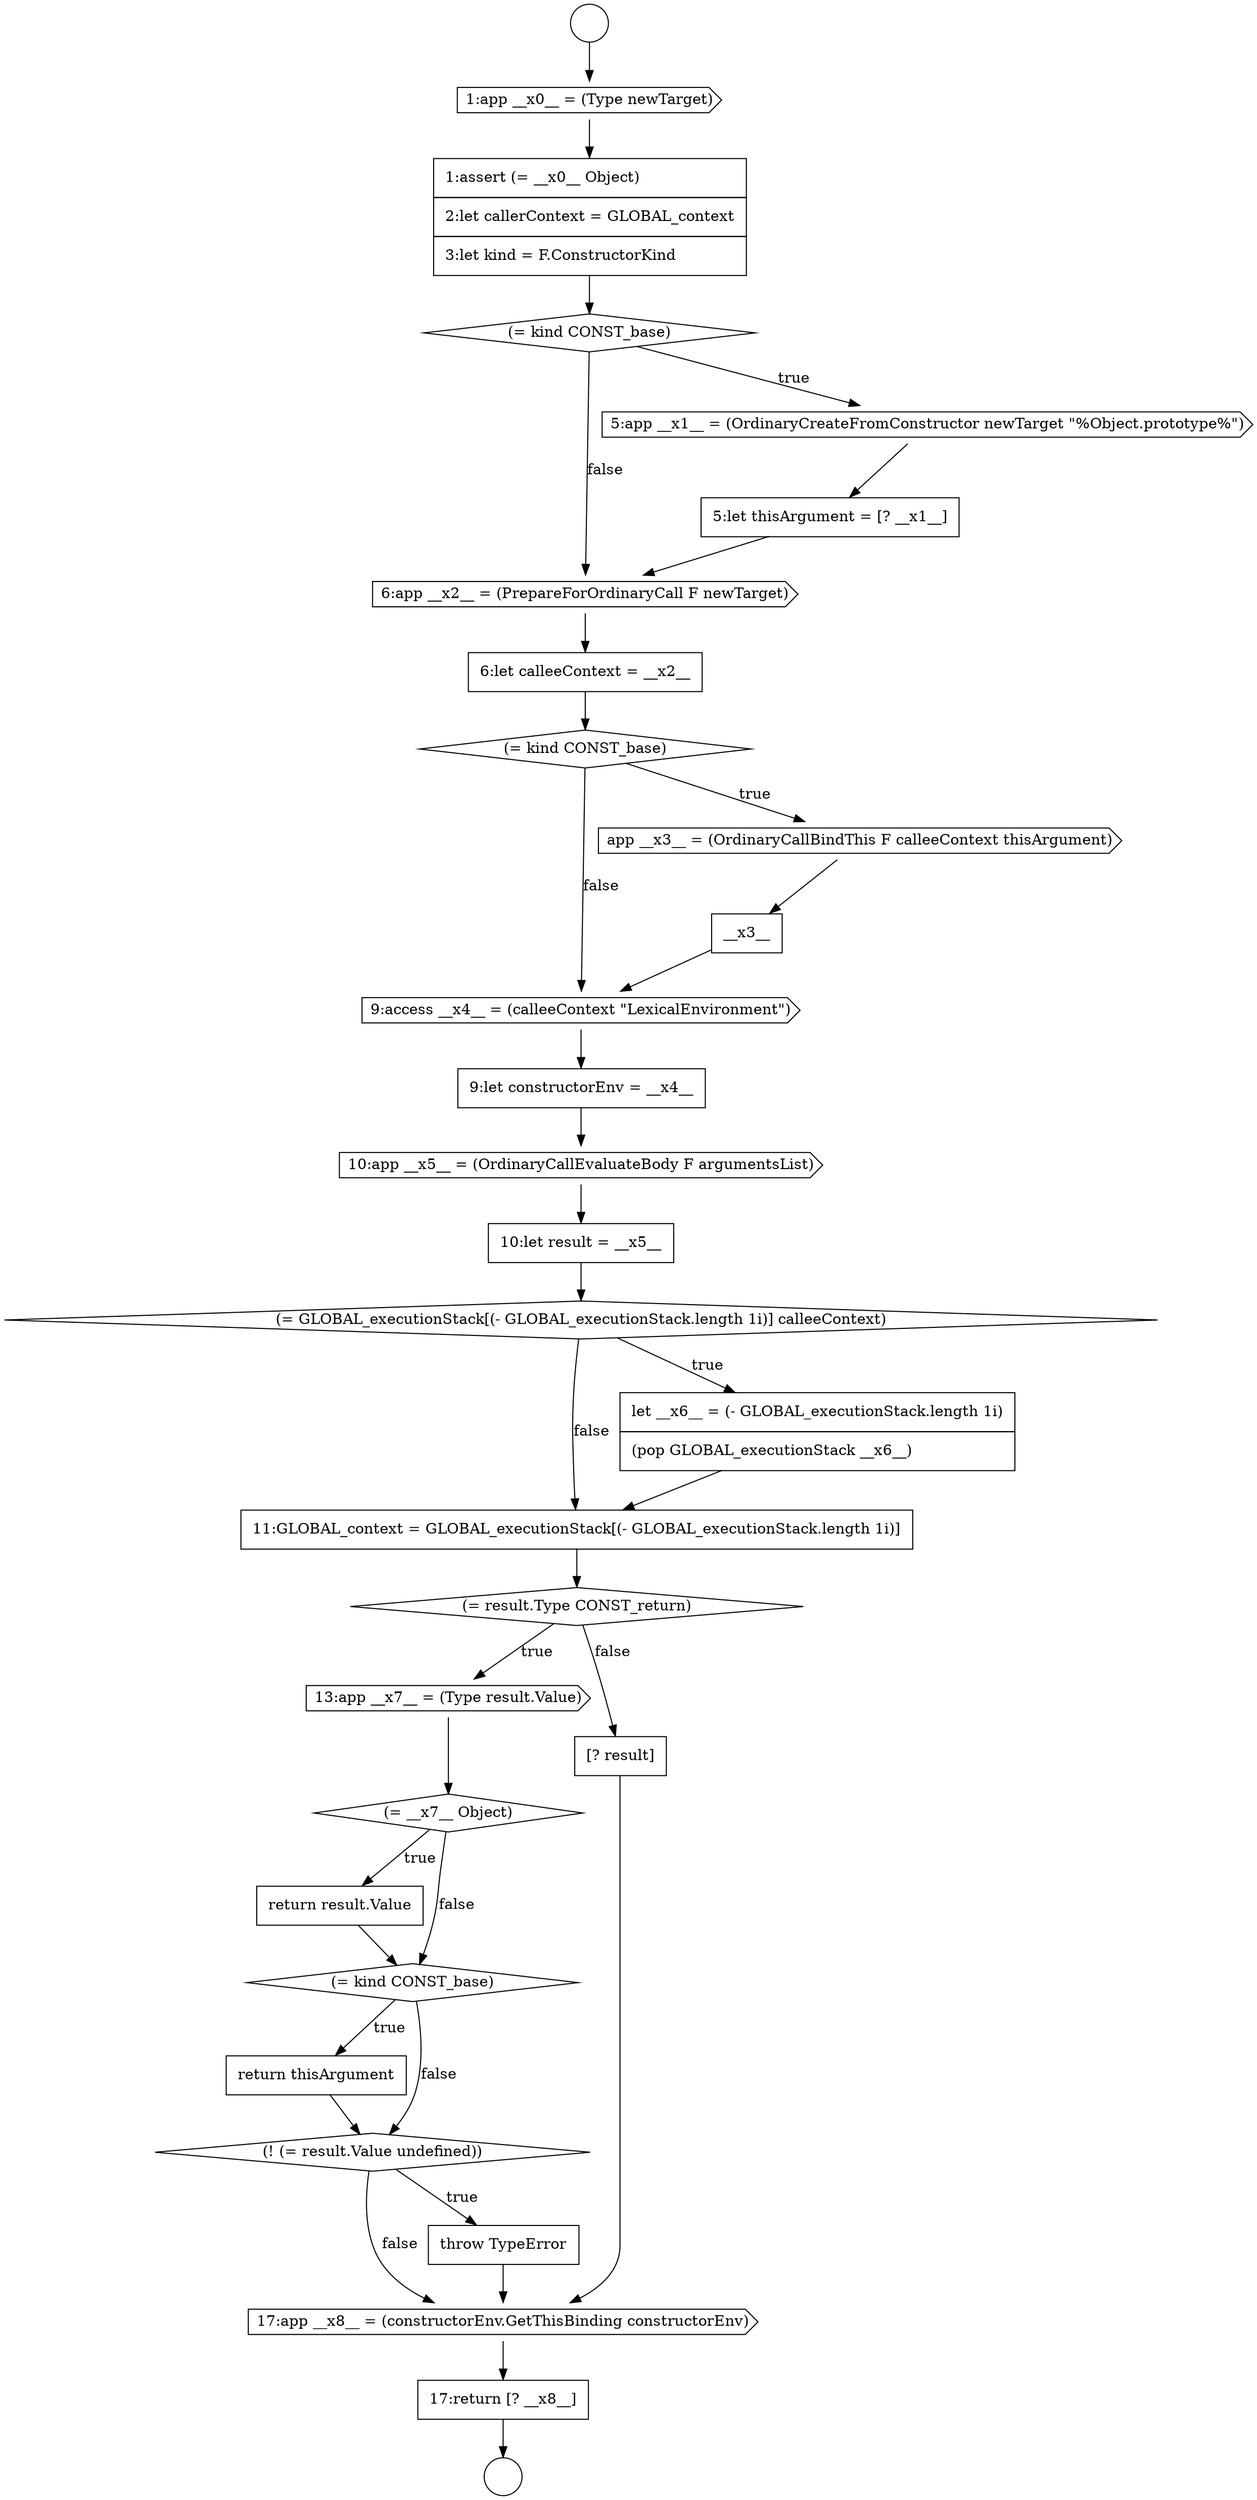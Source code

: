 digraph {
  node2306 [shape=none, margin=0, label=<<font color="black">
    <table border="0" cellborder="1" cellspacing="0" cellpadding="10">
      <tr><td align="left">5:let thisArgument = [? __x1__]</td></tr>
    </table>
  </font>> color="black" fillcolor="white" style=filled]
  node2309 [shape=diamond, label=<<font color="black">(= kind CONST_base)</font>> color="black" fillcolor="white" style=filled]
  node2316 [shape=diamond, label=<<font color="black">(= GLOBAL_executionStack[(- GLOBAL_executionStack.length 1i)] calleeContext)</font>> color="black" fillcolor="white" style=filled]
  node2328 [shape=cds, label=<<font color="black">17:app __x8__ = (constructorEnv.GetThisBinding constructorEnv)</font>> color="black" fillcolor="white" style=filled]
  node2301 [shape=circle label=" " color="black" fillcolor="white" style=filled]
  node2324 [shape=none, margin=0, label=<<font color="black">
    <table border="0" cellborder="1" cellspacing="0" cellpadding="10">
      <tr><td align="left">return thisArgument</td></tr>
    </table>
  </font>> color="black" fillcolor="white" style=filled]
  node2307 [shape=cds, label=<<font color="black">6:app __x2__ = (PrepareForOrdinaryCall F newTarget)</font>> color="black" fillcolor="white" style=filled]
  node2300 [shape=circle label=" " color="black" fillcolor="white" style=filled]
  node2304 [shape=diamond, label=<<font color="black">(= kind CONST_base)</font>> color="black" fillcolor="white" style=filled]
  node2311 [shape=none, margin=0, label=<<font color="black">
    <table border="0" cellborder="1" cellspacing="0" cellpadding="10">
      <tr><td align="left">__x3__</td></tr>
    </table>
  </font>> color="black" fillcolor="white" style=filled]
  node2303 [shape=none, margin=0, label=<<font color="black">
    <table border="0" cellborder="1" cellspacing="0" cellpadding="10">
      <tr><td align="left">1:assert (= __x0__ Object)</td></tr>
      <tr><td align="left">2:let callerContext = GLOBAL_context</td></tr>
      <tr><td align="left">3:let kind = F.ConstructorKind</td></tr>
    </table>
  </font>> color="black" fillcolor="white" style=filled]
  node2318 [shape=none, margin=0, label=<<font color="black">
    <table border="0" cellborder="1" cellspacing="0" cellpadding="10">
      <tr><td align="left">11:GLOBAL_context = GLOBAL_executionStack[(- GLOBAL_executionStack.length 1i)]</td></tr>
    </table>
  </font>> color="black" fillcolor="white" style=filled]
  node2322 [shape=none, margin=0, label=<<font color="black">
    <table border="0" cellborder="1" cellspacing="0" cellpadding="10">
      <tr><td align="left">return result.Value</td></tr>
    </table>
  </font>> color="black" fillcolor="white" style=filled]
  node2320 [shape=cds, label=<<font color="black">13:app __x7__ = (Type result.Value)</font>> color="black" fillcolor="white" style=filled]
  node2315 [shape=none, margin=0, label=<<font color="black">
    <table border="0" cellborder="1" cellspacing="0" cellpadding="10">
      <tr><td align="left">10:let result = __x5__</td></tr>
    </table>
  </font>> color="black" fillcolor="white" style=filled]
  node2302 [shape=cds, label=<<font color="black">1:app __x0__ = (Type newTarget)</font>> color="black" fillcolor="white" style=filled]
  node2321 [shape=diamond, label=<<font color="black">(= __x7__ Object)</font>> color="black" fillcolor="white" style=filled]
  node2327 [shape=none, margin=0, label=<<font color="black">
    <table border="0" cellborder="1" cellspacing="0" cellpadding="10">
      <tr><td align="left">[? result]</td></tr>
    </table>
  </font>> color="black" fillcolor="white" style=filled]
  node2313 [shape=none, margin=0, label=<<font color="black">
    <table border="0" cellborder="1" cellspacing="0" cellpadding="10">
      <tr><td align="left">9:let constructorEnv = __x4__</td></tr>
    </table>
  </font>> color="black" fillcolor="white" style=filled]
  node2323 [shape=diamond, label=<<font color="black">(= kind CONST_base)</font>> color="black" fillcolor="white" style=filled]
  node2312 [shape=cds, label=<<font color="black">9:access __x4__ = (calleeContext &quot;LexicalEnvironment&quot;)</font>> color="black" fillcolor="white" style=filled]
  node2317 [shape=none, margin=0, label=<<font color="black">
    <table border="0" cellborder="1" cellspacing="0" cellpadding="10">
      <tr><td align="left">let __x6__ = (- GLOBAL_executionStack.length 1i)</td></tr>
      <tr><td align="left">(pop GLOBAL_executionStack __x6__)</td></tr>
    </table>
  </font>> color="black" fillcolor="white" style=filled]
  node2326 [shape=none, margin=0, label=<<font color="black">
    <table border="0" cellborder="1" cellspacing="0" cellpadding="10">
      <tr><td align="left">throw TypeError</td></tr>
    </table>
  </font>> color="black" fillcolor="white" style=filled]
  node2308 [shape=none, margin=0, label=<<font color="black">
    <table border="0" cellborder="1" cellspacing="0" cellpadding="10">
      <tr><td align="left">6:let calleeContext = __x2__</td></tr>
    </table>
  </font>> color="black" fillcolor="white" style=filled]
  node2319 [shape=diamond, label=<<font color="black">(= result.Type CONST_return)</font>> color="black" fillcolor="white" style=filled]
  node2314 [shape=cds, label=<<font color="black">10:app __x5__ = (OrdinaryCallEvaluateBody F argumentsList)</font>> color="black" fillcolor="white" style=filled]
  node2329 [shape=none, margin=0, label=<<font color="black">
    <table border="0" cellborder="1" cellspacing="0" cellpadding="10">
      <tr><td align="left">17:return [? __x8__]</td></tr>
    </table>
  </font>> color="black" fillcolor="white" style=filled]
  node2310 [shape=cds, label=<<font color="black">app __x3__ = (OrdinaryCallBindThis F calleeContext thisArgument)</font>> color="black" fillcolor="white" style=filled]
  node2325 [shape=diamond, label=<<font color="black">(! (= result.Value undefined))</font>> color="black" fillcolor="white" style=filled]
  node2305 [shape=cds, label=<<font color="black">5:app __x1__ = (OrdinaryCreateFromConstructor newTarget &quot;%Object.prototype%&quot;)</font>> color="black" fillcolor="white" style=filled]
  node2316 -> node2317 [label=<<font color="black">true</font>> color="black"]
  node2316 -> node2318 [label=<<font color="black">false</font>> color="black"]
  node2325 -> node2326 [label=<<font color="black">true</font>> color="black"]
  node2325 -> node2328 [label=<<font color="black">false</font>> color="black"]
  node2304 -> node2305 [label=<<font color="black">true</font>> color="black"]
  node2304 -> node2307 [label=<<font color="black">false</font>> color="black"]
  node2306 -> node2307 [ color="black"]
  node2312 -> node2313 [ color="black"]
  node2303 -> node2304 [ color="black"]
  node2327 -> node2328 [ color="black"]
  node2319 -> node2320 [label=<<font color="black">true</font>> color="black"]
  node2319 -> node2327 [label=<<font color="black">false</font>> color="black"]
  node2300 -> node2302 [ color="black"]
  node2328 -> node2329 [ color="black"]
  node2310 -> node2311 [ color="black"]
  node2321 -> node2322 [label=<<font color="black">true</font>> color="black"]
  node2321 -> node2323 [label=<<font color="black">false</font>> color="black"]
  node2322 -> node2323 [ color="black"]
  node2302 -> node2303 [ color="black"]
  node2324 -> node2325 [ color="black"]
  node2307 -> node2308 [ color="black"]
  node2308 -> node2309 [ color="black"]
  node2311 -> node2312 [ color="black"]
  node2305 -> node2306 [ color="black"]
  node2320 -> node2321 [ color="black"]
  node2313 -> node2314 [ color="black"]
  node2323 -> node2324 [label=<<font color="black">true</font>> color="black"]
  node2323 -> node2325 [label=<<font color="black">false</font>> color="black"]
  node2318 -> node2319 [ color="black"]
  node2315 -> node2316 [ color="black"]
  node2326 -> node2328 [ color="black"]
  node2314 -> node2315 [ color="black"]
  node2309 -> node2310 [label=<<font color="black">true</font>> color="black"]
  node2309 -> node2312 [label=<<font color="black">false</font>> color="black"]
  node2317 -> node2318 [ color="black"]
  node2329 -> node2301 [ color="black"]
}
